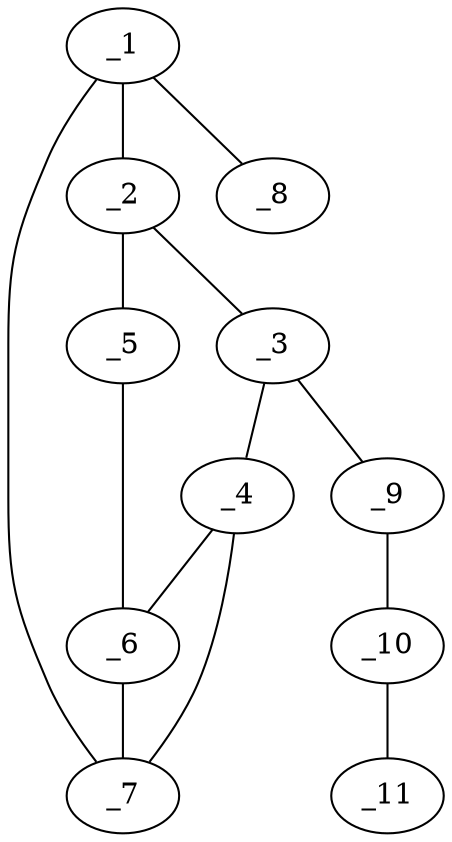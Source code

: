 graph molid666439 {
	_1	 [charge=0,
		chem=1,
		symbol="C  ",
		x="3.3224",
		y="1.194"];
	_2	 [charge=0,
		chem=1,
		symbol="C  ",
		x="4.1357",
		y="0.2895"];
	_1 -- _2	 [valence=1];
	_7	 [charge=0,
		chem=1,
		symbol="C  ",
		x="2.3716",
		y="1.0665"];
	_1 -- _7	 [valence=1];
	_8	 [charge=0,
		chem=2,
		symbol="O  ",
		x="3.3309",
		y="2.194"];
	_1 -- _8	 [valence=2];
	_3	 [charge=0,
		chem=1,
		symbol="C  ",
		x="3.3224",
		y="-0.4365"];
	_2 -- _3	 [valence=1];
	_5	 [charge=0,
		chem=1,
		symbol="C  ",
		x="3.3224",
		y="0.0197"];
	_2 -- _5	 [valence=1];
	_4	 [charge=0,
		chem=1,
		symbol="C  ",
		x=2,
		y="-0.0746"];
	_3 -- _4	 [valence=1];
	_9	 [charge=0,
		chem=1,
		symbol="C  ",
		x="3.4526",
		y="-1.428"];
	_3 -- _9	 [valence=1];
	_6	 [charge=0,
		chem=1,
		symbol="C  ",
		x="2.5474",
		y="0.1615"];
	_4 -- _6	 [valence=1];
	_4 -- _7	 [valence=1];
	_5 -- _6	 [valence=1];
	_6 -- _7	 [valence=1];
	_10	 [charge=0,
		chem=1,
		symbol="C  ",
		x="4.3764",
		y="-1.811"];
	_9 -- _10	 [valence=1];
	_11	 [charge=0,
		chem=4,
		symbol="N  ",
		x="5.3001",
		y="-2.194"];
	_10 -- _11	 [valence=3];
}
